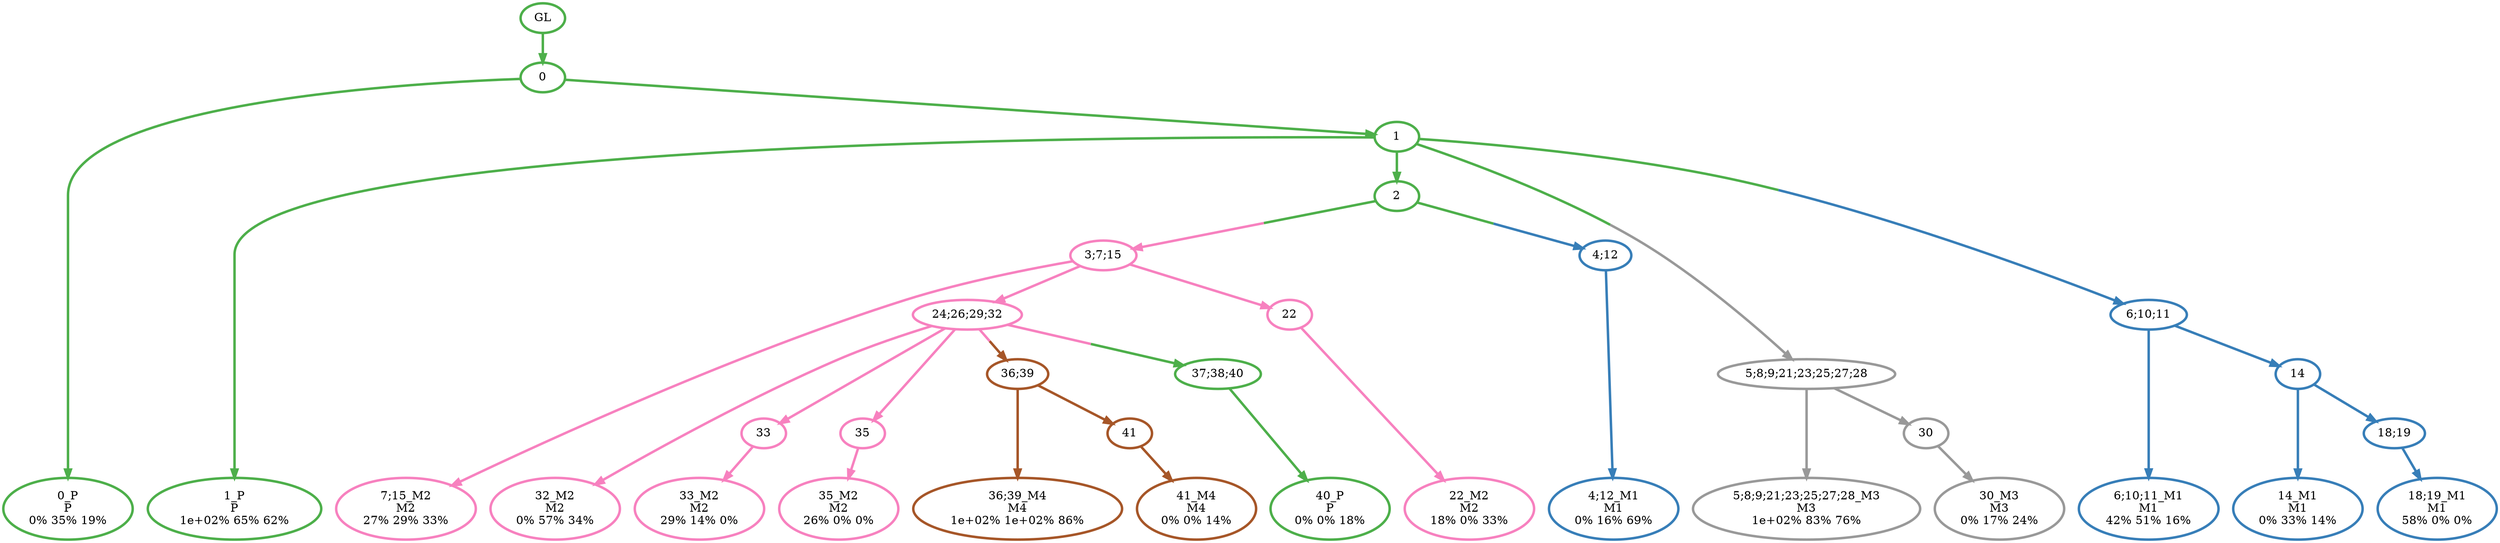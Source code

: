 digraph T {
	{
		rank=same
		31 [penwidth=3,colorscheme=set19,color=3,label="0_P\nP\n0% 35% 19%"]
		29 [penwidth=3,colorscheme=set19,color=3,label="1_P\nP\n1e+02% 65% 62%"]
		26 [penwidth=3,colorscheme=set19,color=3,label="40_P\nP\n0% 0% 18%"]
		25 [penwidth=3,colorscheme=set19,color=2,label="4;12_M1\nM1\n0% 16% 69%"]
		24 [penwidth=3,colorscheme=set19,color=2,label="6;10;11_M1\nM1\n42% 51% 16%"]
		22 [penwidth=3,colorscheme=set19,color=2,label="14_M1\nM1\n0% 33% 14%"]
		20 [penwidth=3,colorscheme=set19,color=2,label="18;19_M1\nM1\n58% 0% 0%"]
		19 [penwidth=3,colorscheme=set19,color=8,label="7;15_M2\nM2\n27% 29% 33%"]
		17 [penwidth=3,colorscheme=set19,color=8,label="22_M2\nM2\n18% 0% 33%"]
		16 [penwidth=3,colorscheme=set19,color=8,label="32_M2\nM2\n0% 57% 34%"]
		14 [penwidth=3,colorscheme=set19,color=8,label="33_M2\nM2\n29% 14% 0%"]
		12 [penwidth=3,colorscheme=set19,color=8,label="35_M2\nM2\n26% 0% 0%"]
		11 [penwidth=3,colorscheme=set19,color=9,label="5;8;9;21;23;25;27;28_M3\nM3\n1e+02% 83% 76%"]
		9 [penwidth=3,colorscheme=set19,color=9,label="30_M3\nM3\n0% 17% 24%"]
		8 [penwidth=3,colorscheme=set19,color=7,label="36;39_M4\nM4\n1e+02% 1e+02% 86%"]
		6 [penwidth=3,colorscheme=set19,color=7,label="41_M4\nM4\n0% 0% 14%"]
	}
	33 [penwidth=3,colorscheme=set19,color=3,label="GL"]
	32 [penwidth=3,colorscheme=set19,color=3,label="0"]
	30 [penwidth=3,colorscheme=set19,color=3,label="1"]
	28 [penwidth=3,colorscheme=set19,color=3,label="2"]
	27 [penwidth=3,colorscheme=set19,color=8,label="24;26;29;32"]
	23 [penwidth=3,colorscheme=set19,color=2,label="14"]
	21 [penwidth=3,colorscheme=set19,color=2,label="18;19"]
	18 [penwidth=3,colorscheme=set19,color=8,label="22"]
	15 [penwidth=3,colorscheme=set19,color=8,label="33"]
	13 [penwidth=3,colorscheme=set19,color=8,label="35"]
	10 [penwidth=3,colorscheme=set19,color=9,label="30"]
	7 [penwidth=3,colorscheme=set19,color=7,label="41"]
	5 [penwidth=3,colorscheme=set19,color=7,label="36;39"]
	4 [penwidth=3,colorscheme=set19,color=3,label="37;38;40"]
	3 [penwidth=3,colorscheme=set19,color=9,label="5;8;9;21;23;25;27;28"]
	2 [penwidth=3,colorscheme=set19,color=8,label="3;7;15"]
	1 [penwidth=3,colorscheme=set19,color=2,label="4;12"]
	0 [penwidth=3,colorscheme=set19,color=2,label="6;10;11"]
	33 -> 32 [penwidth=3,colorscheme=set19,color=3]
	32 -> 31 [penwidth=3,colorscheme=set19,color=3]
	32 -> 30 [penwidth=3,colorscheme=set19,color=3]
	30 -> 29 [penwidth=3,colorscheme=set19,color=3]
	30 -> 28 [penwidth=3,colorscheme=set19,color=3]
	30 -> 3 [penwidth=3,colorscheme=set19,color="3;0.5:9"]
	30 -> 0 [penwidth=3,colorscheme=set19,color="3;0.5:2"]
	28 -> 1 [penwidth=3,colorscheme=set19,color="3;0.5:2"]
	28 -> 2 [penwidth=3,colorscheme=set19,color="3;0.5:8"]
	27 -> 16 [penwidth=3,colorscheme=set19,color=8]
	27 -> 15 [penwidth=3,colorscheme=set19,color=8]
	27 -> 13 [penwidth=3,colorscheme=set19,color=8]
	27 -> 5 [penwidth=3,colorscheme=set19,color="8;0.5:7"]
	27 -> 4 [penwidth=3,colorscheme=set19,color="8;0.5:3"]
	23 -> 22 [penwidth=3,colorscheme=set19,color=2]
	23 -> 21 [penwidth=3,colorscheme=set19,color=2]
	21 -> 20 [penwidth=3,colorscheme=set19,color=2]
	18 -> 17 [penwidth=3,colorscheme=set19,color=8]
	15 -> 14 [penwidth=3,colorscheme=set19,color=8]
	13 -> 12 [penwidth=3,colorscheme=set19,color=8]
	10 -> 9 [penwidth=3,colorscheme=set19,color=9]
	7 -> 6 [penwidth=3,colorscheme=set19,color=7]
	5 -> 8 [penwidth=3,colorscheme=set19,color=7]
	5 -> 7 [penwidth=3,colorscheme=set19,color=7]
	4 -> 26 [penwidth=3,colorscheme=set19,color=3]
	3 -> 11 [penwidth=3,colorscheme=set19,color=9]
	3 -> 10 [penwidth=3,colorscheme=set19,color=9]
	2 -> 27 [penwidth=3,colorscheme=set19,color=8]
	2 -> 19 [penwidth=3,colorscheme=set19,color=8]
	2 -> 18 [penwidth=3,colorscheme=set19,color=8]
	1 -> 25 [penwidth=3,colorscheme=set19,color=2]
	0 -> 24 [penwidth=3,colorscheme=set19,color=2]
	0 -> 23 [penwidth=3,colorscheme=set19,color=2]
}
